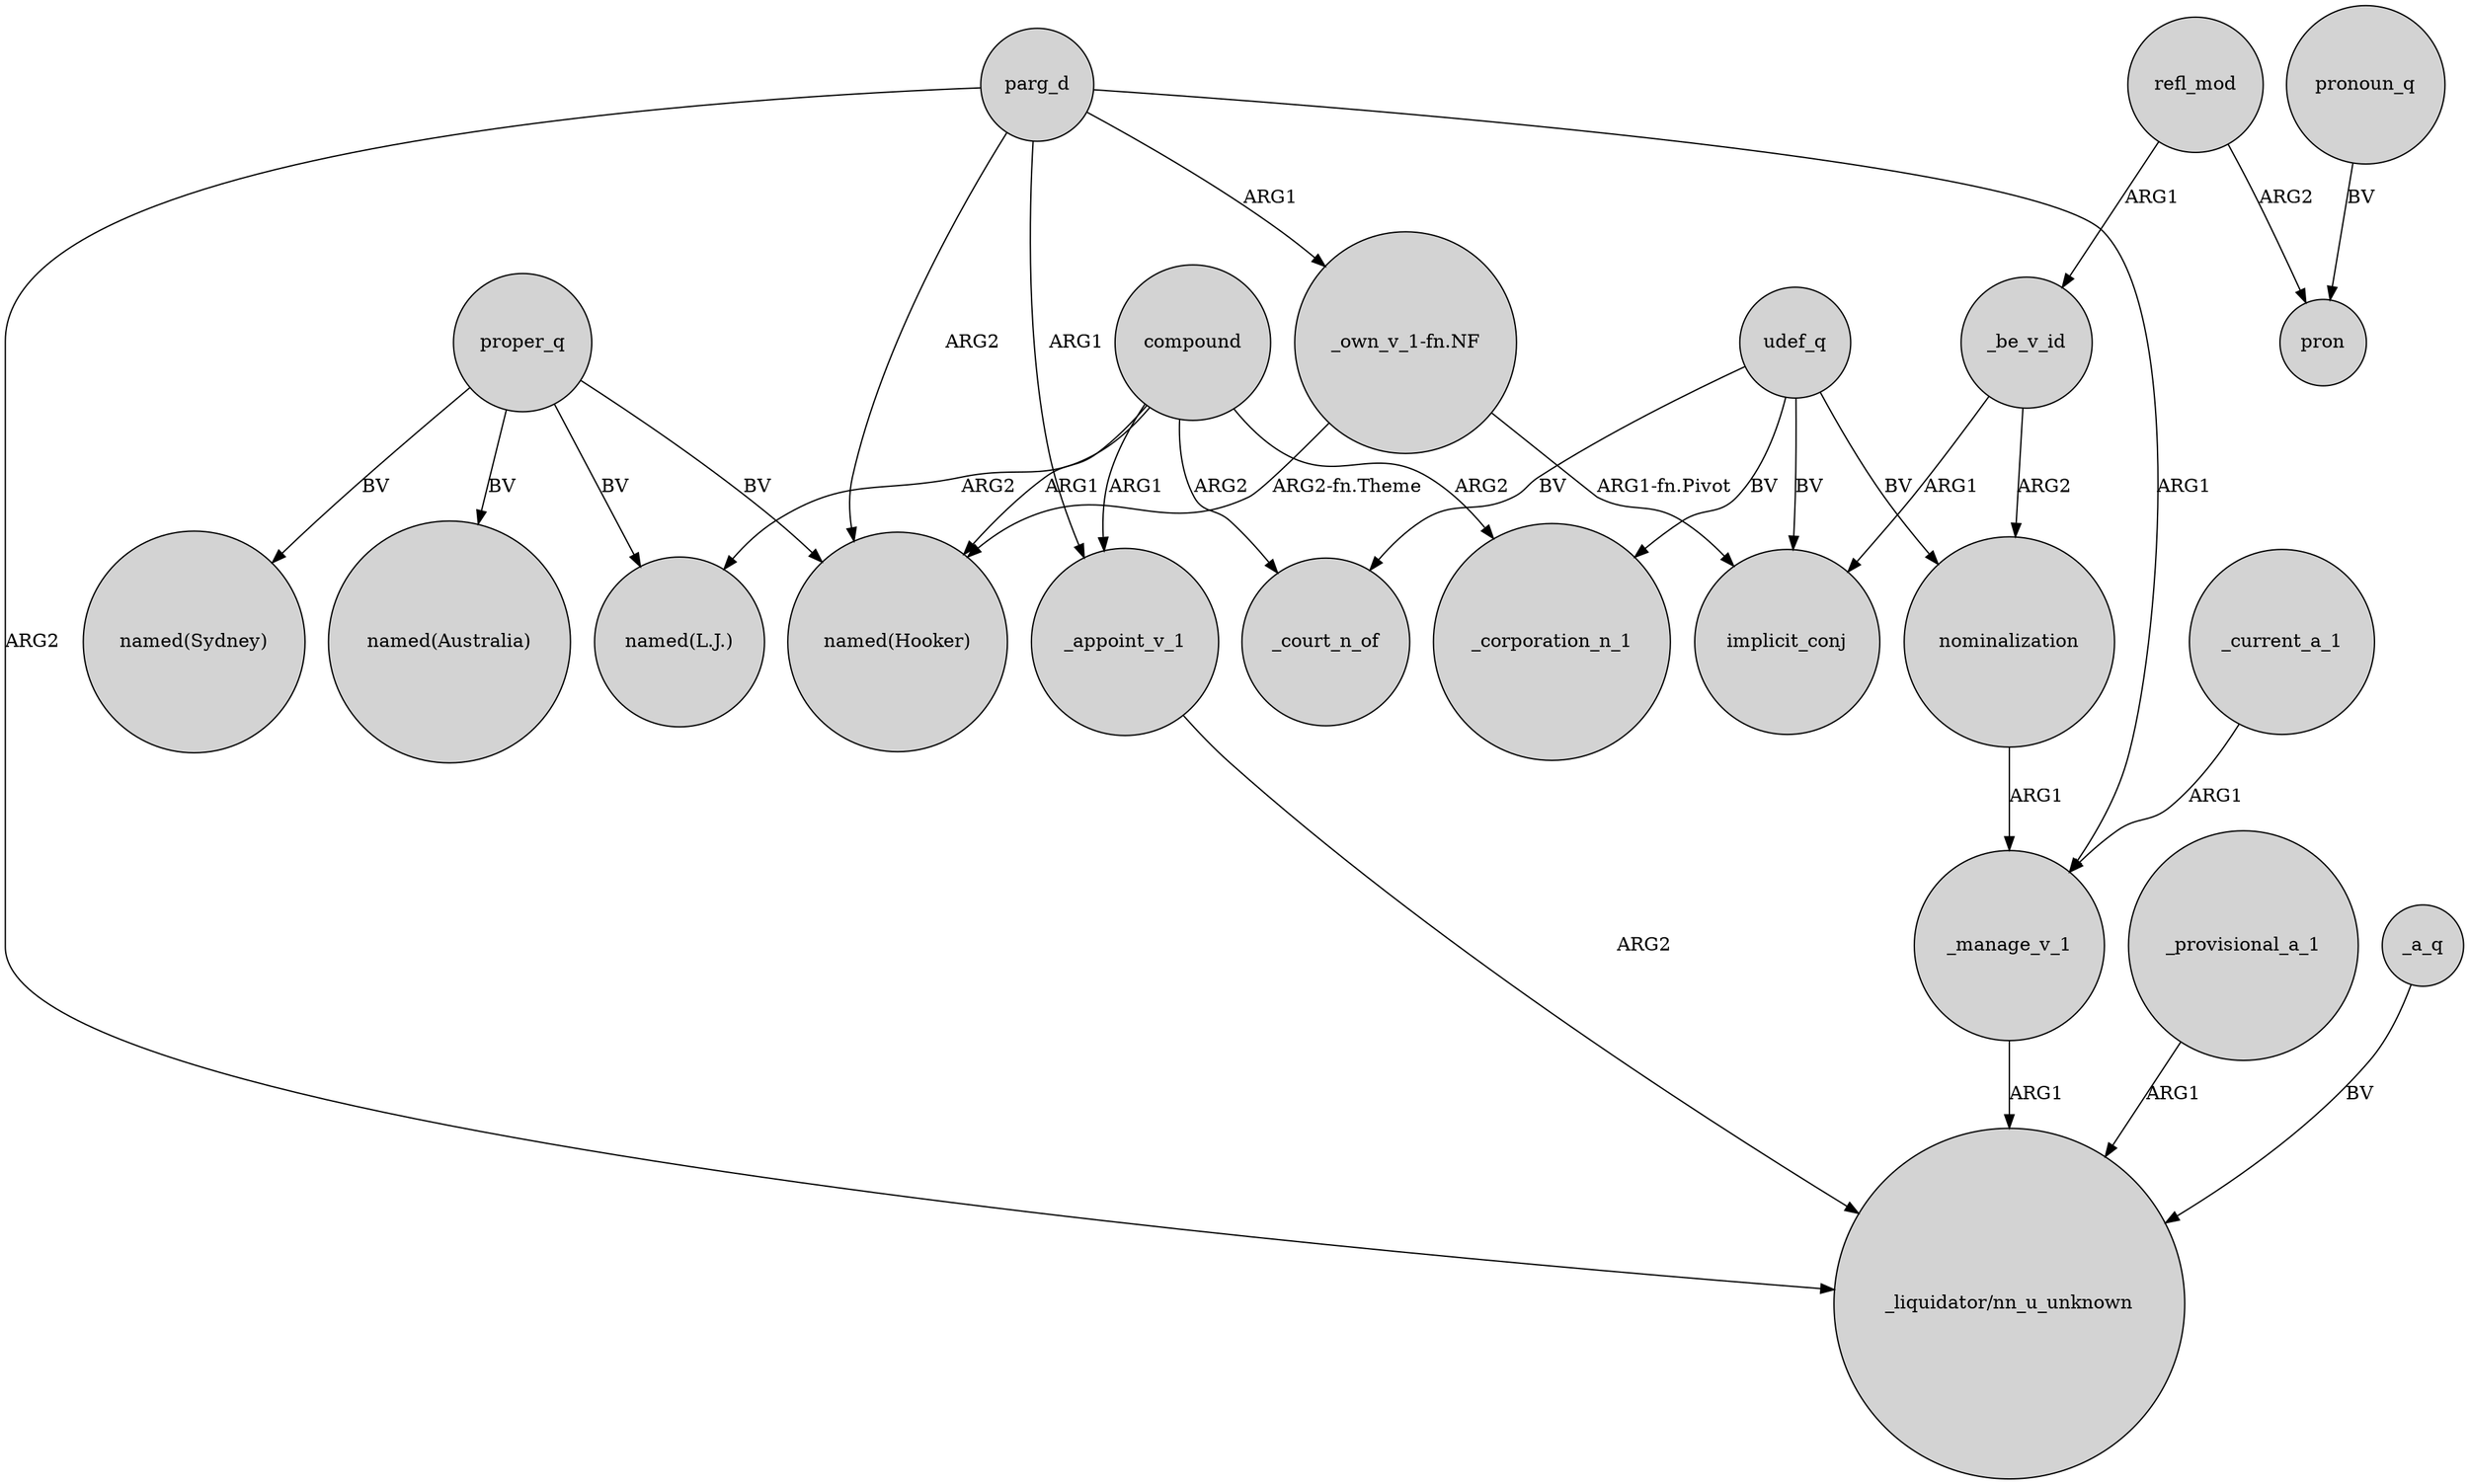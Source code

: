 digraph {
	node [shape=circle style=filled]
	proper_q -> "named(L.J.)" [label=BV]
	"_own_v_1-fn.NF" -> "named(Hooker)" [label="ARG2-fn.Theme"]
	compound -> _appoint_v_1 [label=ARG1]
	_appoint_v_1 -> "_liquidator/nn_u_unknown" [label=ARG2]
	udef_q -> _court_n_of [label=BV]
	compound -> _corporation_n_1 [label=ARG2]
	parg_d -> _manage_v_1 [label=ARG1]
	_provisional_a_1 -> "_liquidator/nn_u_unknown" [label=ARG1]
	_current_a_1 -> _manage_v_1 [label=ARG1]
	udef_q -> implicit_conj [label=BV]
	compound -> "named(Hooker)" [label=ARG1]
	parg_d -> "_own_v_1-fn.NF" [label=ARG1]
	_manage_v_1 -> "_liquidator/nn_u_unknown" [label=ARG1]
	_a_q -> "_liquidator/nn_u_unknown" [label=BV]
	parg_d -> "_liquidator/nn_u_unknown" [label=ARG2]
	pronoun_q -> pron [label=BV]
	_be_v_id -> implicit_conj [label=ARG1]
	udef_q -> _corporation_n_1 [label=BV]
	refl_mod -> pron [label=ARG2]
	compound -> "named(L.J.)" [label=ARG2]
	parg_d -> _appoint_v_1 [label=ARG1]
	compound -> _court_n_of [label=ARG2]
	_be_v_id -> nominalization [label=ARG2]
	"_own_v_1-fn.NF" -> implicit_conj [label="ARG1-fn.Pivot"]
	parg_d -> "named(Hooker)" [label=ARG2]
	udef_q -> nominalization [label=BV]
	proper_q -> "named(Hooker)" [label=BV]
	nominalization -> _manage_v_1 [label=ARG1]
	proper_q -> "named(Sydney)" [label=BV]
	proper_q -> "named(Australia)" [label=BV]
	refl_mod -> _be_v_id [label=ARG1]
}
